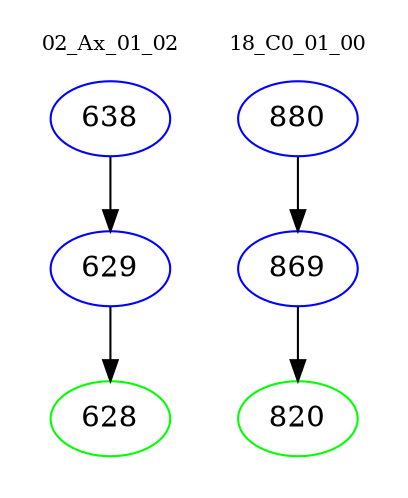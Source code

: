 digraph{
subgraph cluster_0 {
color = white
label = "02_Ax_01_02";
fontsize=10;
T0_638 [label="638", color="blue"]
T0_638 -> T0_629 [color="black"]
T0_629 [label="629", color="blue"]
T0_629 -> T0_628 [color="black"]
T0_628 [label="628", color="green"]
}
subgraph cluster_1 {
color = white
label = "18_C0_01_00";
fontsize=10;
T1_880 [label="880", color="blue"]
T1_880 -> T1_869 [color="black"]
T1_869 [label="869", color="blue"]
T1_869 -> T1_820 [color="black"]
T1_820 [label="820", color="green"]
}
}
